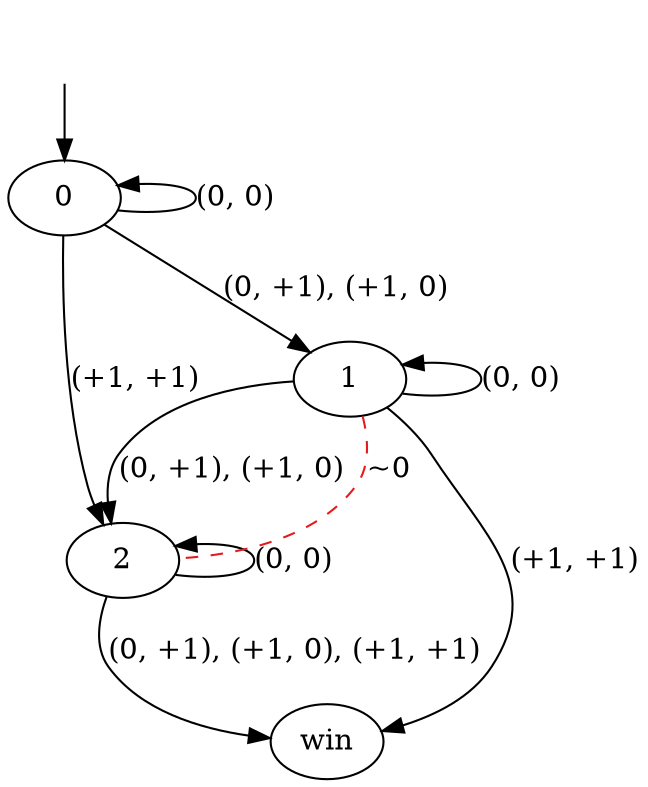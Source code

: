 digraph  {
concentrate=False;
nodesep=0.5;
ranksep=0.5;
splines=True;
4318616488 [label=2];
4318616544 [label=win];
4318327136 [label=0];
4318327920 [label=1];
hidden [label="", shape=none];
4318616488 -> 4318616488  [action="('0', '0')", dir=back, key="('0', '0')", label="(0, 0)"];
4318616488 -> 4318616544  [action="(('0', '+1'), ('+1', '0'), ('+1', '+1'))", key="(('0', '+1'), ('+1', '0'), ('+1', '+1'))", label="(0, +1), (+1, 0), (+1, +1)"];
4318327136 -> 4318327136  [action="('0', '0')", dir=back, key="('0', '0')", label="(0, 0)"];
4318327136 -> 4318616488  [action="('+1', '+1')", key="('+1', '+1')", label="(+1, +1)"];
4318327136 -> 4318327920  [action="(('0', '+1'), ('+1', '0'))", key="(('0', '+1'), ('+1', '0'))", label="(0, +1), (+1, 0)"];
4318327920 -> 4318327920  [action="('0', '0')", dir=back, key="('0', '0')", label="(0, 0)"];
4318327920 -> 4318616544  [action="('+1', '+1')", key="('+1', '+1')", label="(+1, +1)"];
4318327920 -> 4318616488  [action="(('0', '+1'), ('+1', '0'))", key="(('0', '+1'), ('+1', '0'))", label="(0, +1), (+1, 0)"];
4318327920 -> 4318616488  [arrowhead=none, color=1, colorscheme=set19, constraint=True, key=1, label="~0", style=dashed];
hidden -> 4318327136  [key=0];
}
